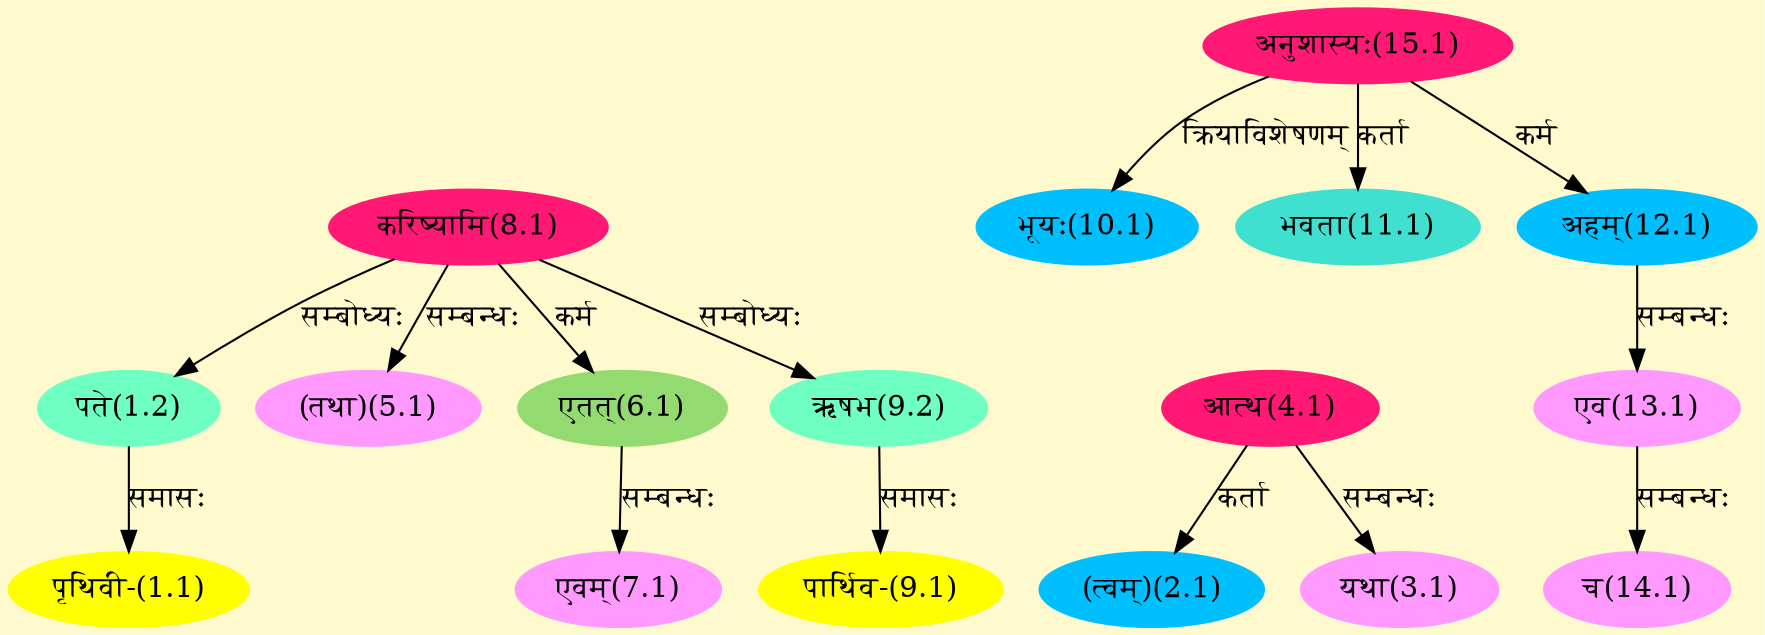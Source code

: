 digraph G{
rankdir=BT;
 compound=true;
 bgcolor="lemonchiffon1";
Node1_1 [style=filled, color="#FFFF00" label = "पृथिवी-(1.1)"]
Node1_2 [style=filled, color="#6FFFC3" label = "पते(1.2)"]
Node8_1 [style=filled, color="#FF1975" label = "करिष्यामि(8.1)"]
Node2_1 [style=filled, color="#00BFFF" label = "(त्वम्)(2.1)"]
Node4_1 [style=filled, color="#FF1975" label = "आत्थ(4.1)"]
Node3_1 [style=filled, color="#FF99FF" label = "यथा(3.1)"]
Node5_1 [style=filled, color="#FF99FF" label = "(तथा)(5.1)"]
Node6_1 [style=filled, color="#93DB70" label = "एतत्(6.1)"]
Node7_1 [style=filled, color="#FF99FF" label = "एवम्(7.1)"]
Node12_1 [style=filled, color="#00BFFF" label = "अहम्(12.1)"]
Node9_1 [style=filled, color="#FFFF00" label = "पार्थिव-(9.1)"]
Node9_2 [style=filled, color="#6FFFC3" label = "ऋषभ(9.2)"]
Node10_1 [style=filled, color="#00BFFF" label = "भूयः(10.1)"]
Node15_1 [style=filled, color="#FF1975" label = "अनुशास्यः(15.1)"]
Node11_1 [style=filled, color="#40E0D0" label = "भवता(11.1)"]
Node13_1 [style=filled, color="#FF99FF" label = "एव(13.1)"]
Node14_1 [style=filled, color="#FF99FF" label = "च(14.1)"]
/* Start of Relations section */

Node1_1 -> Node1_2 [  label="समासः"  dir="back" ]
Node1_2 -> Node8_1 [  label="सम्बोध्यः"  dir="back" ]
Node2_1 -> Node4_1 [  label="कर्ता"  dir="back" ]
Node3_1 -> Node4_1 [  label="सम्बन्धः"  dir="back" ]
Node5_1 -> Node8_1 [  label="सम्बन्धः"  dir="back" ]
Node6_1 -> Node8_1 [  label="कर्म"  dir="back" ]
Node7_1 -> Node6_1 [  label="सम्बन्धः"  dir="back" ]
Node9_1 -> Node9_2 [  label="समासः"  dir="back" ]
Node9_2 -> Node8_1 [  label="सम्बोध्यः"  dir="back" ]
Node10_1 -> Node15_1 [  label="क्रियाविशेषणम्"  dir="back" ]
Node11_1 -> Node15_1 [  label="कर्ता"  dir="back" ]
Node12_1 -> Node15_1 [  label="कर्म"  dir="back" ]
Node13_1 -> Node12_1 [  label="सम्बन्धः"  dir="back" ]
Node14_1 -> Node13_1 [  label="सम्बन्धः"  dir="back" ]
}
